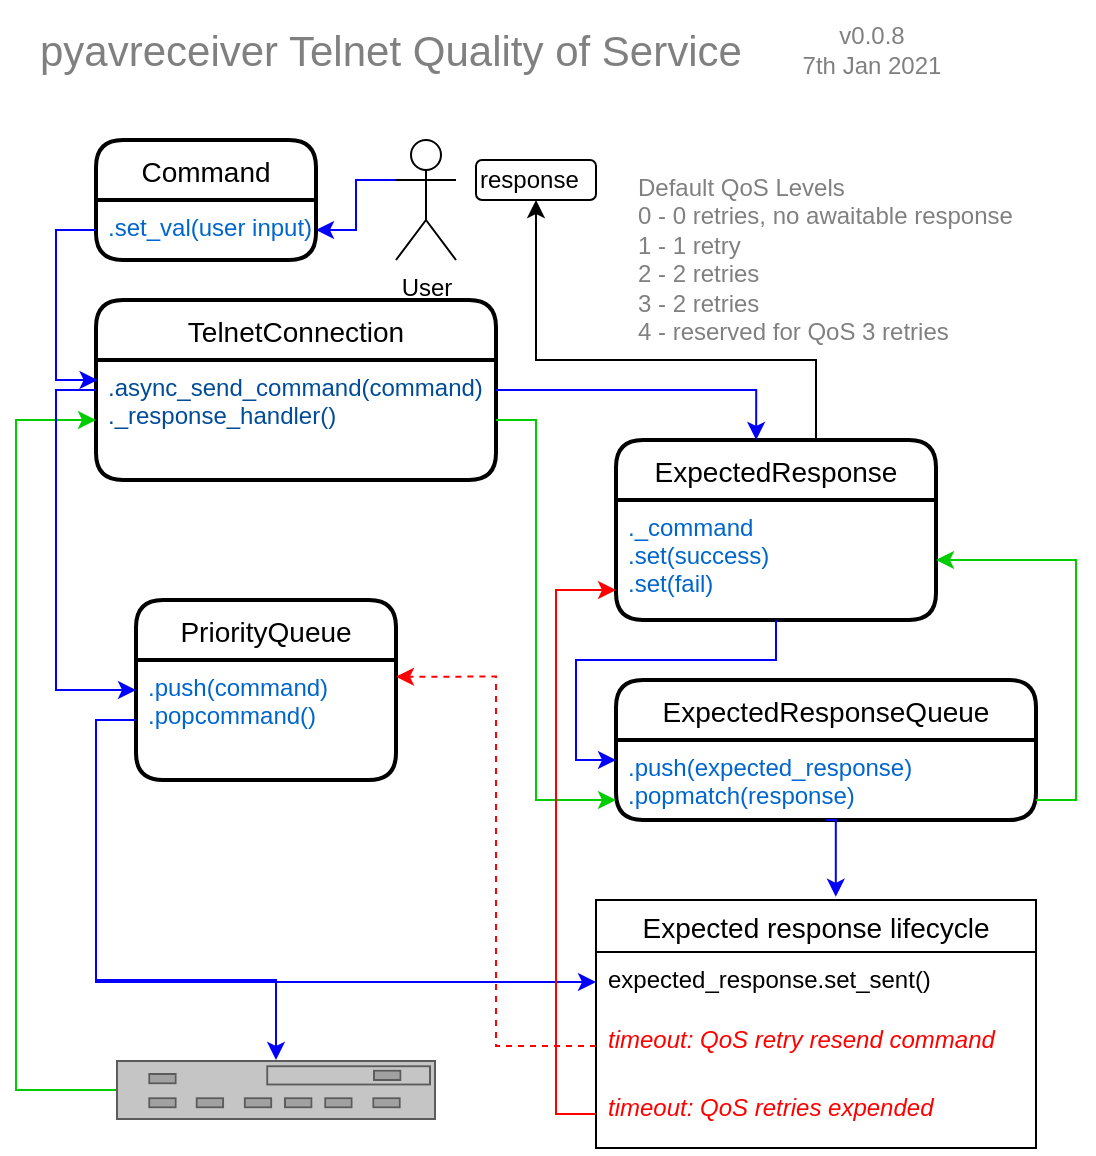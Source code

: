 <mxfile version="14.1.8" type="github">
  <diagram id="kgpKYQtTHZ0yAKxKKP6v" name="Page-1">
    <mxGraphModel dx="2035" dy="635" grid="1" gridSize="10" guides="1" tooltips="1" connect="1" arrows="1" fold="1" page="1" pageScale="1" pageWidth="850" pageHeight="1100" math="0" shadow="0">
      <root>
        <mxCell id="0" />
        <mxCell id="1" parent="0" />
        <mxCell id="9k-kRRWtJ1Up5X6aEsw0-78" style="edgeStyle=orthogonalEdgeStyle;rounded=0;orthogonalLoop=1;jettySize=auto;html=1;exitX=0;exitY=0.333;exitDx=0;exitDy=0;exitPerimeter=0;entryX=1;entryY=0.5;entryDx=0;entryDy=0;strokeColor=#0000FF;fontColor=#0000FF;" edge="1" parent="1" source="9k-kRRWtJ1Up5X6aEsw0-2" target="9k-kRRWtJ1Up5X6aEsw0-9">
          <mxGeometry relative="1" as="geometry" />
        </mxCell>
        <mxCell id="9k-kRRWtJ1Up5X6aEsw0-2" value="User" style="shape=umlActor;verticalLabelPosition=bottom;verticalAlign=top;html=1;outlineConnect=0;" vertex="1" parent="1">
          <mxGeometry x="190" y="70" width="30" height="60" as="geometry" />
        </mxCell>
        <mxCell id="9k-kRRWtJ1Up5X6aEsw0-8" value="Command" style="swimlane;childLayout=stackLayout;horizontal=1;startSize=30;horizontalStack=0;rounded=1;fontSize=14;fontStyle=0;strokeWidth=2;resizeParent=0;resizeLast=1;shadow=0;dashed=0;align=center;" vertex="1" parent="1">
          <mxGeometry x="40" y="70" width="110" height="60" as="geometry" />
        </mxCell>
        <mxCell id="9k-kRRWtJ1Up5X6aEsw0-9" value=".set_val(user input)" style="align=left;strokeColor=none;fillColor=none;spacingLeft=4;fontSize=12;verticalAlign=top;resizable=0;rotatable=0;part=1;fontColor=#0066CC;" vertex="1" parent="9k-kRRWtJ1Up5X6aEsw0-8">
          <mxGeometry y="30" width="110" height="30" as="geometry" />
        </mxCell>
        <mxCell id="9k-kRRWtJ1Up5X6aEsw0-10" value="TelnetConnection" style="swimlane;childLayout=stackLayout;horizontal=1;startSize=30;horizontalStack=0;rounded=1;fontSize=14;fontStyle=0;strokeWidth=2;resizeParent=0;resizeLast=1;shadow=0;dashed=0;align=center;" vertex="1" parent="1">
          <mxGeometry x="40" y="150" width="200" height="90" as="geometry" />
        </mxCell>
        <mxCell id="9k-kRRWtJ1Up5X6aEsw0-11" value=".async_send_command(command)&#xa;._response_handler()" style="align=left;strokeColor=none;fillColor=none;spacingLeft=4;fontSize=12;verticalAlign=top;resizable=0;rotatable=0;part=1;fontColor=#004C99;" vertex="1" parent="9k-kRRWtJ1Up5X6aEsw0-10">
          <mxGeometry y="30" width="200" height="60" as="geometry" />
        </mxCell>
        <mxCell id="9k-kRRWtJ1Up5X6aEsw0-12" value="PriorityQueue" style="swimlane;childLayout=stackLayout;horizontal=1;startSize=30;horizontalStack=0;rounded=1;fontSize=14;fontStyle=0;strokeWidth=2;resizeParent=0;resizeLast=1;shadow=0;dashed=0;align=center;" vertex="1" parent="1">
          <mxGeometry x="60" y="300" width="130" height="90" as="geometry" />
        </mxCell>
        <mxCell id="9k-kRRWtJ1Up5X6aEsw0-13" value=".push(command)&#xa;.popcommand()" style="align=left;strokeColor=none;fillColor=none;spacingLeft=4;fontSize=12;verticalAlign=top;resizable=0;rotatable=0;part=1;fontColor=#0066CC;" vertex="1" parent="9k-kRRWtJ1Up5X6aEsw0-12">
          <mxGeometry y="30" width="130" height="60" as="geometry" />
        </mxCell>
        <mxCell id="9k-kRRWtJ1Up5X6aEsw0-25" value="ExpectedResponseQueue" style="swimlane;childLayout=stackLayout;horizontal=1;startSize=30;horizontalStack=0;rounded=1;fontSize=14;fontStyle=0;strokeWidth=2;resizeParent=0;resizeLast=1;shadow=0;dashed=0;align=center;" vertex="1" parent="1">
          <mxGeometry x="300" y="340" width="210" height="70" as="geometry" />
        </mxCell>
        <mxCell id="9k-kRRWtJ1Up5X6aEsw0-26" value=".push(expected_response)&#xa;.popmatch(response)" style="align=left;strokeColor=none;fillColor=none;spacingLeft=4;fontSize=12;verticalAlign=top;resizable=0;rotatable=0;part=1;fontColor=#0066CC;" vertex="1" parent="9k-kRRWtJ1Up5X6aEsw0-25">
          <mxGeometry y="30" width="210" height="40" as="geometry" />
        </mxCell>
        <mxCell id="9k-kRRWtJ1Up5X6aEsw0-99" style="edgeStyle=orthogonalEdgeStyle;rounded=0;orthogonalLoop=1;jettySize=auto;html=1;exitX=0.75;exitY=0;exitDx=0;exitDy=0;entryX=0.5;entryY=1;entryDx=0;entryDy=0;fontColor=#808080;" edge="1" parent="1" source="9k-kRRWtJ1Up5X6aEsw0-27" target="9k-kRRWtJ1Up5X6aEsw0-83">
          <mxGeometry relative="1" as="geometry">
            <Array as="points">
              <mxPoint x="400" y="180" />
              <mxPoint x="260" y="180" />
            </Array>
          </mxGeometry>
        </mxCell>
        <mxCell id="9k-kRRWtJ1Up5X6aEsw0-27" value="ExpectedResponse" style="swimlane;childLayout=stackLayout;horizontal=1;startSize=30;horizontalStack=0;rounded=1;fontSize=14;fontStyle=0;strokeWidth=2;resizeParent=0;resizeLast=1;shadow=0;dashed=0;align=center;" vertex="1" parent="1">
          <mxGeometry x="300" y="220" width="160" height="90" as="geometry" />
        </mxCell>
        <mxCell id="9k-kRRWtJ1Up5X6aEsw0-29" style="edgeStyle=orthogonalEdgeStyle;rounded=0;orthogonalLoop=1;jettySize=auto;html=1;exitX=0.5;exitY=1;exitDx=0;exitDy=0;fontColor=#0066CC;" edge="1" parent="9k-kRRWtJ1Up5X6aEsw0-27" source="9k-kRRWtJ1Up5X6aEsw0-28" target="9k-kRRWtJ1Up5X6aEsw0-28">
          <mxGeometry relative="1" as="geometry" />
        </mxCell>
        <mxCell id="9k-kRRWtJ1Up5X6aEsw0-28" value="._command&#xa;.set(success)&#xa;.set(fail)" style="align=left;strokeColor=none;fillColor=none;spacingLeft=4;fontSize=12;verticalAlign=top;resizable=0;rotatable=0;part=1;fontColor=#0066CC;" vertex="1" parent="9k-kRRWtJ1Up5X6aEsw0-27">
          <mxGeometry y="30" width="160" height="60" as="geometry" />
        </mxCell>
        <mxCell id="9k-kRRWtJ1Up5X6aEsw0-89" style="edgeStyle=orthogonalEdgeStyle;rounded=0;orthogonalLoop=1;jettySize=auto;html=1;entryX=0;entryY=0.5;entryDx=0;entryDy=0;fontColor=#0000FF;strokeColor=#00CC00;" edge="1" parent="1" source="9k-kRRWtJ1Up5X6aEsw0-35" target="9k-kRRWtJ1Up5X6aEsw0-11">
          <mxGeometry relative="1" as="geometry">
            <Array as="points">
              <mxPoint y="545" />
              <mxPoint y="210" />
            </Array>
          </mxGeometry>
        </mxCell>
        <mxCell id="9k-kRRWtJ1Up5X6aEsw0-35" value="" style="strokeColor=#666666;html=1;labelPosition=right;align=center;spacingLeft=15;shadow=0;dashed=0;outlineConnect=0;shape=mxgraph.rack.general.switches_2;fontColor=#0066CC;" vertex="1" parent="1">
          <mxGeometry x="50" y="530" width="160" height="30" as="geometry" />
        </mxCell>
        <mxCell id="9k-kRRWtJ1Up5X6aEsw0-47" value="Expected response lifecycle" style="swimlane;fontStyle=0;childLayout=stackLayout;horizontal=1;startSize=26;horizontalStack=0;resizeParent=1;resizeParentMax=0;resizeLast=0;collapsible=1;marginBottom=0;align=center;fontSize=14;" vertex="1" parent="1">
          <mxGeometry x="290" y="450" width="220" height="124" as="geometry">
            <mxRectangle x="90" y="390" width="50" height="40" as="alternateBounds" />
          </mxGeometry>
        </mxCell>
        <mxCell id="9k-kRRWtJ1Up5X6aEsw0-48" value="expected_response.set_sent()" style="text;strokeColor=none;fillColor=none;spacingLeft=4;spacingRight=4;overflow=hidden;rotatable=0;points=[[0,0.5],[1,0.5]];portConstraint=eastwest;fontSize=12;" vertex="1" parent="9k-kRRWtJ1Up5X6aEsw0-47">
          <mxGeometry y="26" width="220" height="30" as="geometry" />
        </mxCell>
        <mxCell id="9k-kRRWtJ1Up5X6aEsw0-50" value="timeout: QoS retry resend command" style="text;strokeColor=none;fillColor=none;spacingLeft=4;spacingRight=4;overflow=hidden;rotatable=0;points=[[0,0.5],[1,0.5]];portConstraint=eastwest;fontSize=12;fontColor=#FF0000;fontStyle=2" vertex="1" parent="9k-kRRWtJ1Up5X6aEsw0-47">
          <mxGeometry y="56" width="220" height="34" as="geometry" />
        </mxCell>
        <mxCell id="9k-kRRWtJ1Up5X6aEsw0-49" value="timeout: QoS retries expended" style="text;strokeColor=none;fillColor=none;spacingLeft=4;spacingRight=4;overflow=hidden;rotatable=0;points=[[0,0.5],[1,0.5]];portConstraint=eastwest;fontSize=12;fontStyle=2;fontColor=#FF0000;" vertex="1" parent="9k-kRRWtJ1Up5X6aEsw0-47">
          <mxGeometry y="90" width="220" height="34" as="geometry" />
        </mxCell>
        <mxCell id="9k-kRRWtJ1Up5X6aEsw0-61" style="edgeStyle=orthogonalEdgeStyle;rounded=0;orthogonalLoop=1;jettySize=auto;html=1;exitX=1;exitY=0.5;exitDx=0;exitDy=0;entryX=0;entryY=0.75;entryDx=0;entryDy=0;fontColor=#004C99;strokeColor=#00CC00;" edge="1" parent="1" source="9k-kRRWtJ1Up5X6aEsw0-11" target="9k-kRRWtJ1Up5X6aEsw0-26">
          <mxGeometry relative="1" as="geometry">
            <Array as="points">
              <mxPoint x="260" y="210" />
              <mxPoint x="260" y="400" />
            </Array>
          </mxGeometry>
        </mxCell>
        <mxCell id="9k-kRRWtJ1Up5X6aEsw0-66" style="edgeStyle=orthogonalEdgeStyle;rounded=0;orthogonalLoop=1;jettySize=auto;html=1;exitX=0;exitY=0.25;exitDx=0;exitDy=0;entryX=0;entryY=0.25;entryDx=0;entryDy=0;fontColor=#0000FF;strokeColor=#0000FF;" edge="1" parent="1" source="9k-kRRWtJ1Up5X6aEsw0-11" target="9k-kRRWtJ1Up5X6aEsw0-13">
          <mxGeometry relative="1" as="geometry" />
        </mxCell>
        <mxCell id="9k-kRRWtJ1Up5X6aEsw0-70" style="edgeStyle=orthogonalEdgeStyle;rounded=0;orthogonalLoop=1;jettySize=auto;html=1;exitX=0;exitY=0.5;exitDx=0;exitDy=0;strokeColor=#0000FF;fontColor=#0000FF;entryX=0;entryY=0.5;entryDx=0;entryDy=0;" edge="1" parent="1" source="9k-kRRWtJ1Up5X6aEsw0-13" target="9k-kRRWtJ1Up5X6aEsw0-48">
          <mxGeometry relative="1" as="geometry">
            <mxPoint x="125" y="450" as="targetPoint" />
          </mxGeometry>
        </mxCell>
        <mxCell id="9k-kRRWtJ1Up5X6aEsw0-72" style="edgeStyle=orthogonalEdgeStyle;rounded=0;orthogonalLoop=1;jettySize=auto;html=1;exitX=1;exitY=0.25;exitDx=0;exitDy=0;entryX=0.438;entryY=0;entryDx=0;entryDy=0;entryPerimeter=0;strokeColor=#0000FF;fontColor=#0000FF;" edge="1" parent="1" source="9k-kRRWtJ1Up5X6aEsw0-11" target="9k-kRRWtJ1Up5X6aEsw0-27">
          <mxGeometry relative="1" as="geometry" />
        </mxCell>
        <mxCell id="9k-kRRWtJ1Up5X6aEsw0-74" style="edgeStyle=orthogonalEdgeStyle;rounded=0;orthogonalLoop=1;jettySize=auto;html=1;exitX=0;exitY=0.5;exitDx=0;exitDy=0;entryX=0;entryY=0.75;entryDx=0;entryDy=0;fontColor=#0000FF;strokeColor=#FF0000;" edge="1" parent="1" source="9k-kRRWtJ1Up5X6aEsw0-49" target="9k-kRRWtJ1Up5X6aEsw0-28">
          <mxGeometry relative="1" as="geometry">
            <Array as="points">
              <mxPoint x="270" y="557" />
              <mxPoint x="270" y="295" />
            </Array>
          </mxGeometry>
        </mxCell>
        <mxCell id="9k-kRRWtJ1Up5X6aEsw0-80" style="edgeStyle=orthogonalEdgeStyle;rounded=0;orthogonalLoop=1;jettySize=auto;html=1;exitX=0;exitY=0.5;exitDx=0;exitDy=0;entryX=0.004;entryY=0.167;entryDx=0;entryDy=0;entryPerimeter=0;strokeColor=#0000FF;fontColor=#0000FF;" edge="1" parent="1" source="9k-kRRWtJ1Up5X6aEsw0-9" target="9k-kRRWtJ1Up5X6aEsw0-11">
          <mxGeometry relative="1" as="geometry" />
        </mxCell>
        <mxCell id="9k-kRRWtJ1Up5X6aEsw0-83" value="&lt;font color=&quot;#000000&quot;&gt;response&lt;/font&gt;" style="rounded=1;whiteSpace=wrap;html=1;fontColor=#0000FF;align=left;" vertex="1" parent="1">
          <mxGeometry x="230" y="80" width="60" height="20" as="geometry" />
        </mxCell>
        <mxCell id="9k-kRRWtJ1Up5X6aEsw0-88" style="edgeStyle=orthogonalEdgeStyle;rounded=0;orthogonalLoop=1;jettySize=auto;html=1;exitX=0;exitY=0.5;exitDx=0;exitDy=0;strokeColor=#0000FF;fontColor=#0000FF;" edge="1" parent="1" source="9k-kRRWtJ1Up5X6aEsw0-13" target="9k-kRRWtJ1Up5X6aEsw0-35">
          <mxGeometry relative="1" as="geometry">
            <Array as="points">
              <mxPoint x="40" y="360" />
              <mxPoint x="40" y="490" />
              <mxPoint x="130" y="490" />
            </Array>
          </mxGeometry>
        </mxCell>
        <mxCell id="9k-kRRWtJ1Up5X6aEsw0-90" style="edgeStyle=orthogonalEdgeStyle;rounded=0;orthogonalLoop=1;jettySize=auto;html=1;exitX=0.5;exitY=1;exitDx=0;exitDy=0;entryX=0.545;entryY=-0.013;entryDx=0;entryDy=0;entryPerimeter=0;fontColor=#0000FF;strokeColor=#0000FF;" edge="1" parent="1" source="9k-kRRWtJ1Up5X6aEsw0-26" target="9k-kRRWtJ1Up5X6aEsw0-47">
          <mxGeometry relative="1" as="geometry" />
        </mxCell>
        <mxCell id="9k-kRRWtJ1Up5X6aEsw0-94" style="edgeStyle=orthogonalEdgeStyle;rounded=0;orthogonalLoop=1;jettySize=auto;html=1;entryX=1;entryY=0.139;entryDx=0;entryDy=0;entryPerimeter=0;fontColor=#808080;strokeColor=#FF0000;dashed=1;" edge="1" parent="1" source="9k-kRRWtJ1Up5X6aEsw0-50" target="9k-kRRWtJ1Up5X6aEsw0-13">
          <mxGeometry relative="1" as="geometry" />
        </mxCell>
        <mxCell id="9k-kRRWtJ1Up5X6aEsw0-98" style="edgeStyle=orthogonalEdgeStyle;rounded=0;orthogonalLoop=1;jettySize=auto;html=1;exitX=1;exitY=0.75;exitDx=0;exitDy=0;entryX=1;entryY=0.5;entryDx=0;entryDy=0;fontColor=#808080;strokeColor=#00CC00;" edge="1" parent="1" source="9k-kRRWtJ1Up5X6aEsw0-26" target="9k-kRRWtJ1Up5X6aEsw0-28">
          <mxGeometry relative="1" as="geometry" />
        </mxCell>
        <mxCell id="9k-kRRWtJ1Up5X6aEsw0-101" style="edgeStyle=orthogonalEdgeStyle;rounded=0;orthogonalLoop=1;jettySize=auto;html=1;exitX=0.5;exitY=1;exitDx=0;exitDy=0;entryX=0;entryY=0.25;entryDx=0;entryDy=0;strokeColor=#0000FF;fontColor=#808080;" edge="1" parent="1" source="9k-kRRWtJ1Up5X6aEsw0-28" target="9k-kRRWtJ1Up5X6aEsw0-26">
          <mxGeometry relative="1" as="geometry">
            <Array as="points">
              <mxPoint x="380" y="330" />
              <mxPoint x="280" y="330" />
              <mxPoint x="280" y="380" />
            </Array>
          </mxGeometry>
        </mxCell>
        <mxCell id="9k-kRRWtJ1Up5X6aEsw0-102" value="Default QoS Levels&lt;br&gt;0 - 0 retries, no awaitable response&lt;br&gt;1 - 1 retry&lt;br&gt;2 - 2 retries&lt;br&gt;3 - 2 retries&lt;br&gt;4 - reserved for QoS 3 retries" style="text;html=1;strokeColor=none;fillColor=none;align=left;verticalAlign=top;whiteSpace=wrap;rounded=0;fontColor=#808080;" vertex="1" parent="1">
          <mxGeometry x="309" y="80" width="230" height="120" as="geometry" />
        </mxCell>
        <mxCell id="9k-kRRWtJ1Up5X6aEsw0-103" value="&lt;font style=&quot;font-size: 21px&quot;&gt;pyavreceiver Telnet Quality of Service&lt;/font&gt;" style="text;html=1;strokeColor=none;fillColor=none;align=left;verticalAlign=middle;whiteSpace=wrap;rounded=0;fontColor=#808080;" vertex="1" parent="1">
          <mxGeometry x="10" width="360" height="50" as="geometry" />
        </mxCell>
        <mxCell id="9k-kRRWtJ1Up5X6aEsw0-104" value="v0.0.8&lt;br&gt;7th Jan 2021" style="text;html=1;strokeColor=none;fillColor=none;align=center;verticalAlign=middle;whiteSpace=wrap;rounded=0;fontColor=#808080;" vertex="1" parent="1">
          <mxGeometry x="380" y="15" width="96" height="20" as="geometry" />
        </mxCell>
      </root>
    </mxGraphModel>
  </diagram>
</mxfile>
